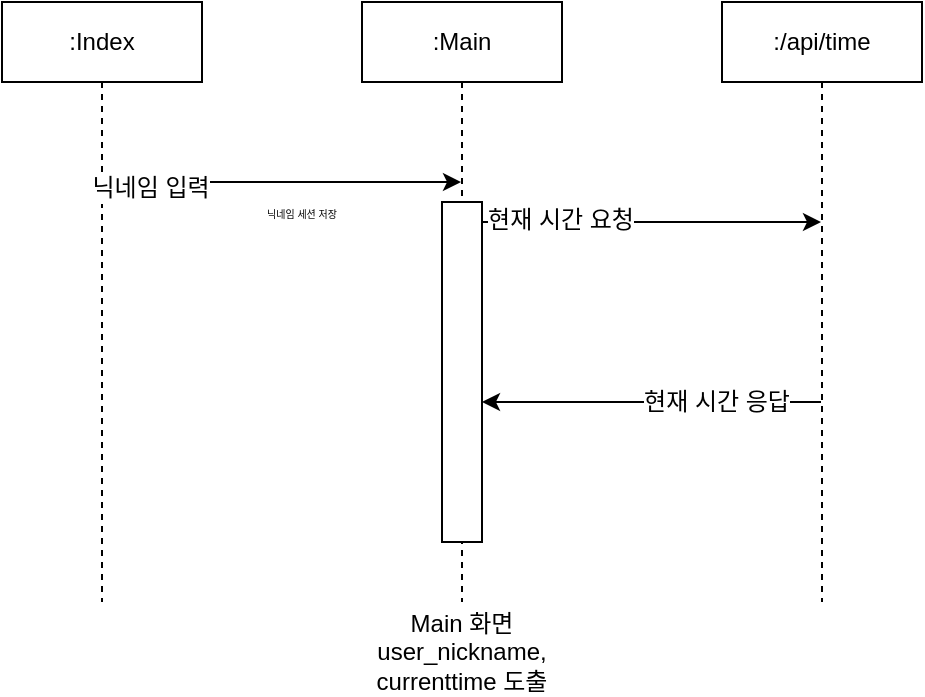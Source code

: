 <mxfile version="20.8.20" type="device"><diagram name="Page-1" id="2YBvvXClWsGukQMizWep"><mxGraphModel dx="615" dy="518" grid="1" gridSize="10" guides="1" tooltips="1" connect="1" arrows="1" fold="1" page="1" pageScale="1" pageWidth="850" pageHeight="1100" math="0" shadow="0"><root><mxCell id="0"/><mxCell id="1" parent="0"/><mxCell id="aM9ryv3xv72pqoxQDRHE-1" value=":Index" style="shape=umlLifeline;perimeter=lifelinePerimeter;whiteSpace=wrap;html=1;container=0;dropTarget=0;collapsible=0;recursiveResize=0;outlineConnect=0;portConstraint=eastwest;newEdgeStyle={&quot;edgeStyle&quot;:&quot;elbowEdgeStyle&quot;,&quot;elbow&quot;:&quot;vertical&quot;,&quot;curved&quot;:0,&quot;rounded&quot;:0};" parent="1" vertex="1"><mxGeometry x="40" y="40" width="100" height="300" as="geometry"/></mxCell><mxCell id="aM9ryv3xv72pqoxQDRHE-5" value=":Main" style="shape=umlLifeline;perimeter=lifelinePerimeter;whiteSpace=wrap;html=1;container=0;dropTarget=0;collapsible=0;recursiveResize=0;outlineConnect=0;portConstraint=eastwest;newEdgeStyle={&quot;edgeStyle&quot;:&quot;elbowEdgeStyle&quot;,&quot;elbow&quot;:&quot;vertical&quot;,&quot;curved&quot;:0,&quot;rounded&quot;:0};" parent="1" vertex="1"><mxGeometry x="220" y="40" width="100" height="300" as="geometry"/></mxCell><mxCell id="E37RWk2JmNfwB3i9M4Cd-2" value=":/api/time" style="shape=umlLifeline;perimeter=lifelinePerimeter;whiteSpace=wrap;html=1;container=0;dropTarget=0;collapsible=0;recursiveResize=0;outlineConnect=0;portConstraint=eastwest;newEdgeStyle={&quot;edgeStyle&quot;:&quot;elbowEdgeStyle&quot;,&quot;elbow&quot;:&quot;vertical&quot;,&quot;curved&quot;:0,&quot;rounded&quot;:0};" vertex="1" parent="1"><mxGeometry x="400" y="40" width="100" height="300" as="geometry"/></mxCell><mxCell id="E37RWk2JmNfwB3i9M4Cd-3" value="" style="endArrow=classic;html=1;rounded=0;" edge="1" parent="1" source="aM9ryv3xv72pqoxQDRHE-1" target="aM9ryv3xv72pqoxQDRHE-5"><mxGeometry width="50" height="50" relative="1" as="geometry"><mxPoint x="180" y="300" as="sourcePoint"/><mxPoint x="230" y="250" as="targetPoint"/><Array as="points"><mxPoint x="100" y="130"/></Array></mxGeometry></mxCell><mxCell id="E37RWk2JmNfwB3i9M4Cd-4" value="닉네임 입력" style="edgeLabel;html=1;align=center;verticalAlign=middle;resizable=0;points=[];fontSize=12;" vertex="1" connectable="0" parent="E37RWk2JmNfwB3i9M4Cd-3"><mxGeometry x="-0.734" y="-3" relative="1" as="geometry"><mxPoint as="offset"/></mxGeometry></mxCell><mxCell id="E37RWk2JmNfwB3i9M4Cd-5" value="닉네임 세션 저장" style="text;html=1;strokeColor=none;fillColor=none;align=center;verticalAlign=middle;whiteSpace=wrap;rounded=0;fontSize=5;" vertex="1" parent="1"><mxGeometry x="150" y="130" width="80" height="30" as="geometry"/></mxCell><mxCell id="E37RWk2JmNfwB3i9M4Cd-6" value="" style="rounded=0;whiteSpace=wrap;html=1;fontSize=12;" vertex="1" parent="1"><mxGeometry x="260" y="140" width="20" height="170" as="geometry"/></mxCell><mxCell id="E37RWk2JmNfwB3i9M4Cd-7" value="" style="endArrow=classic;html=1;rounded=0;fontSize=12;" edge="1" parent="1" target="E37RWk2JmNfwB3i9M4Cd-2"><mxGeometry width="50" height="50" relative="1" as="geometry"><mxPoint x="280" y="150" as="sourcePoint"/><mxPoint x="330" y="100" as="targetPoint"/></mxGeometry></mxCell><mxCell id="E37RWk2JmNfwB3i9M4Cd-9" value="현재 시간 요청" style="edgeLabel;html=1;align=center;verticalAlign=middle;resizable=0;points=[];fontSize=12;" vertex="1" connectable="0" parent="E37RWk2JmNfwB3i9M4Cd-7"><mxGeometry x="-0.547" y="1" relative="1" as="geometry"><mxPoint as="offset"/></mxGeometry></mxCell><mxCell id="E37RWk2JmNfwB3i9M4Cd-21" value="" style="endArrow=classic;html=1;rounded=0;fontSize=12;" edge="1" parent="1" source="E37RWk2JmNfwB3i9M4Cd-2"><mxGeometry width="50" height="50" relative="1" as="geometry"><mxPoint x="180" y="290" as="sourcePoint"/><mxPoint x="280" y="240" as="targetPoint"/></mxGeometry></mxCell><mxCell id="E37RWk2JmNfwB3i9M4Cd-23" value="현재 시간 응답" style="edgeLabel;html=1;align=center;verticalAlign=middle;resizable=0;points=[];fontSize=12;" vertex="1" connectable="0" parent="E37RWk2JmNfwB3i9M4Cd-21"><mxGeometry x="-0.373" relative="1" as="geometry"><mxPoint as="offset"/></mxGeometry></mxCell><mxCell id="E37RWk2JmNfwB3i9M4Cd-24" value="Main 화면&lt;br&gt;user_nickname,&lt;br&gt;currenttime 도출" style="text;html=1;strokeColor=none;fillColor=none;align=center;verticalAlign=middle;whiteSpace=wrap;rounded=0;fontSize=12;" vertex="1" parent="1"><mxGeometry x="205" y="350" width="130" height="30" as="geometry"/></mxCell></root></mxGraphModel></diagram></mxfile>